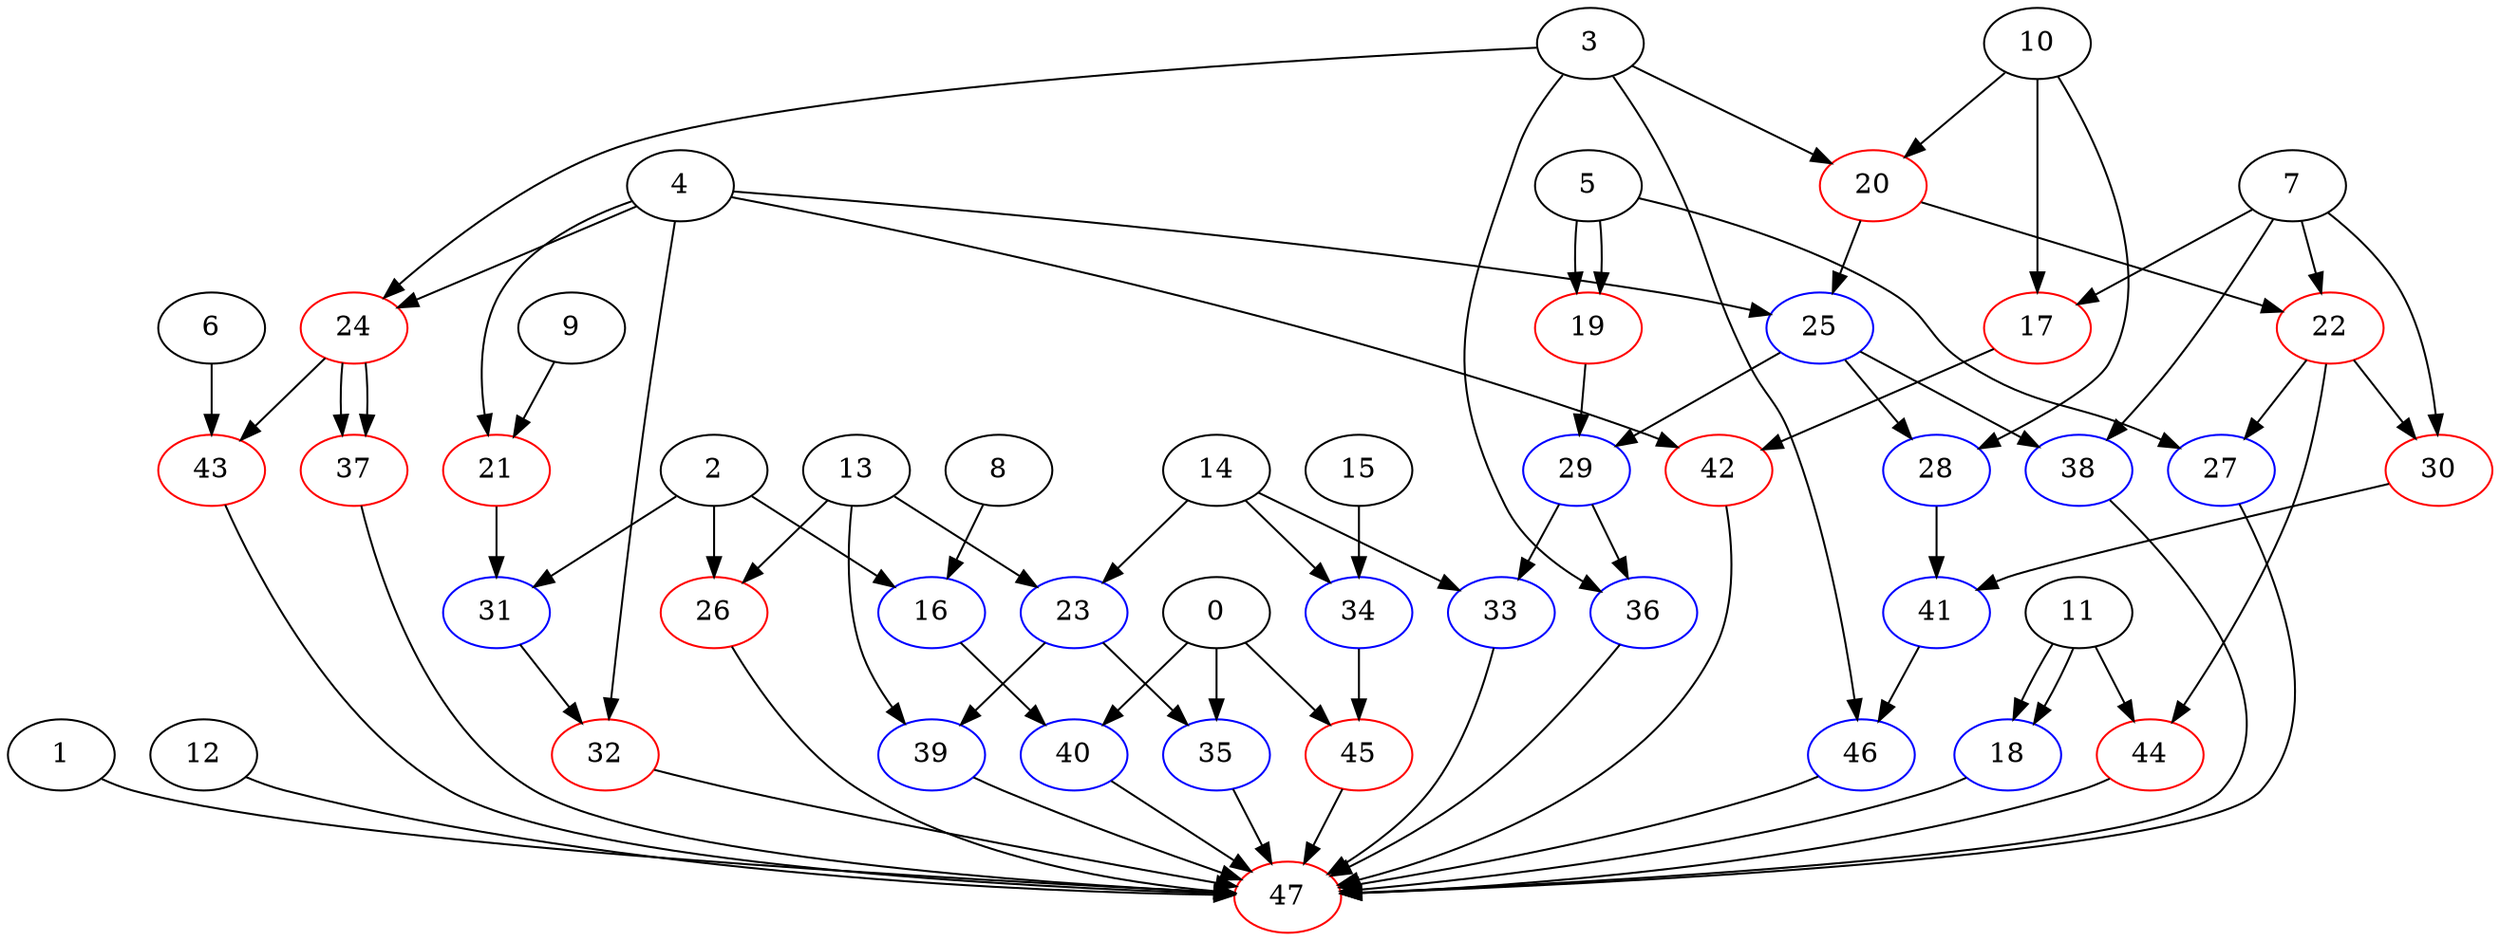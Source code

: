digraph {
	0 [color=black]
	1 [color=black]
	2 [color=black]
	3 [color=black]
	4 [color=black]
	5 [color=black]
	6 [color=black]
	7 [color=black]
	8 [color=black]
	9 [color=black]
	10 [color=black]
	11 [color=black]
	12 [color=black]
	13 [color=black]
	14 [color=black]
	15 [color=black]
	16 [color=blue]
	8 -> 16
	2 -> 16
	17 [color=red]
	10 -> 17
	7 -> 17
	18 [color=blue]
	11 -> 18
	11 -> 18
	19 [color=red]
	5 -> 19
	5 -> 19
	20 [color=red]
	10 -> 20
	3 -> 20
	21 [color=red]
	9 -> 21
	4 -> 21
	22 [color=red]
	20 -> 22
	7 -> 22
	23 [color=blue]
	14 -> 23
	13 -> 23
	24 [color=red]
	4 -> 24
	3 -> 24
	25 [color=blue]
	4 -> 25
	20 -> 25
	26 [color=red]
	2 -> 26
	13 -> 26
	27 [color=blue]
	22 -> 27
	5 -> 27
	28 [color=blue]
	10 -> 28
	25 -> 28
	29 [color=blue]
	25 -> 29
	19 -> 29
	30 [color=red]
	22 -> 30
	7 -> 30
	31 [color=blue]
	21 -> 31
	2 -> 31
	32 [color=red]
	4 -> 32
	31 -> 32
	33 [color=blue]
	14 -> 33
	29 -> 33
	34 [color=blue]
	14 -> 34
	15 -> 34
	35 [color=blue]
	23 -> 35
	0 -> 35
	36 [color=blue]
	3 -> 36
	29 -> 36
	37 [color=red]
	24 -> 37
	24 -> 37
	38 [color=blue]
	7 -> 38
	25 -> 38
	39 [color=blue]
	23 -> 39
	13 -> 39
	40 [color=blue]
	16 -> 40
	0 -> 40
	41 [color=blue]
	30 -> 41
	28 -> 41
	42 [color=red]
	17 -> 42
	4 -> 42
	43 [color=red]
	24 -> 43
	6 -> 43
	44 [color=red]
	22 -> 44
	11 -> 44
	45 [color=red]
	0 -> 45
	34 -> 45
	46 [color=blue]
	41 -> 46
	3 -> 46
	47 [color=red]
	1 -> 47
	12 -> 47
	18 -> 47
	26 -> 47
	27 -> 47
	32 -> 47
	33 -> 47
	35 -> 47
	36 -> 47
	37 -> 47
	38 -> 47
	39 -> 47
	40 -> 47
	42 -> 47
	43 -> 47
	44 -> 47
	45 -> 47
	46 -> 47
}
